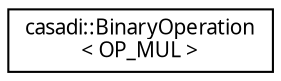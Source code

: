 digraph "Graphical Class Hierarchy"
{
  edge [fontname="FreeSans.ttf",fontsize="10",labelfontname="FreeSans.ttf",labelfontsize="10"];
  node [fontname="FreeSans.ttf",fontsize="10",shape=record];
  rankdir="LR";
  Node1 [label="casadi::BinaryOperation\l\< OP_MUL \>",height=0.2,width=0.4,color="black", fillcolor="white", style="filled",URL="$d0/d8e/structcasadi_1_1BinaryOperation_3_01OP__MUL_01_4.html",tooltip="Multiplication. "];
}
